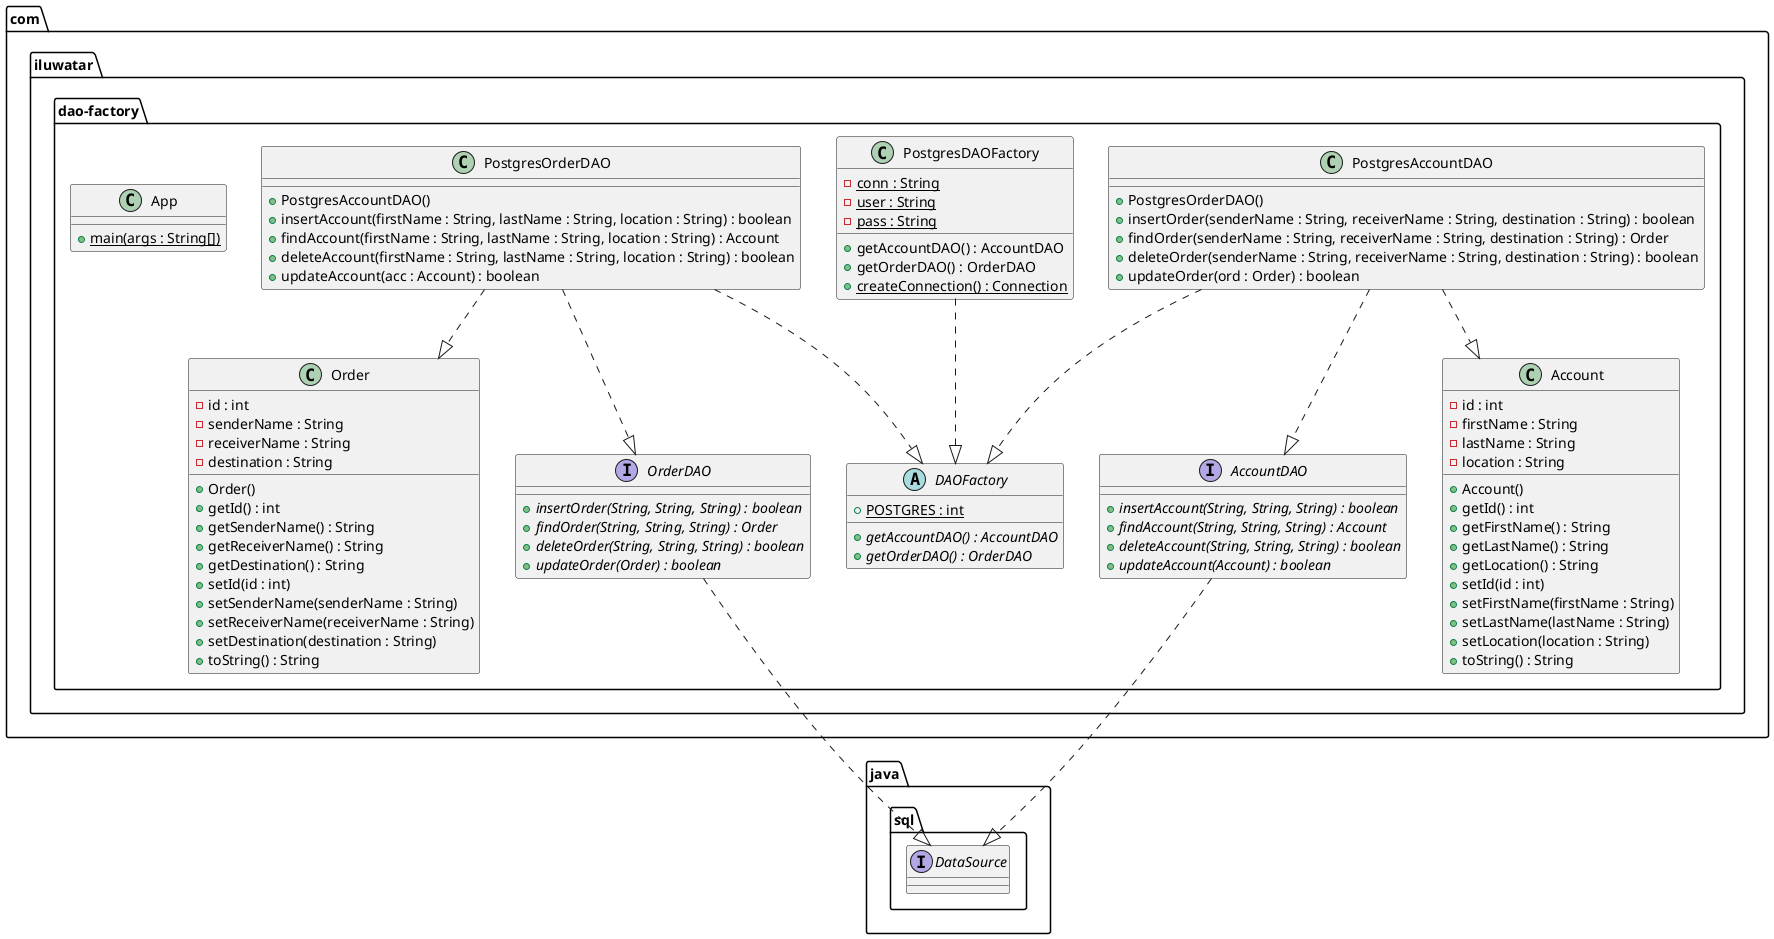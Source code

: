 @startuml
package com.iluwatar.dao-factory {
    class Account {
    - id : int
    - firstName : String
    - lastName : String
    - location : String
    + Account()
    + getId() : int
    + getFirstName() : String
    + getLastName() : String
    + getLocation() : String
    + setId(id : int)
    + setFirstName(firstName : String)
    + setLastName(lastName : String)
    + setLocation(location : String)
    + toString() : String
  }
  class Order {
    - id : int
    - senderName : String
    - receiverName : String
    - destination : String
    + Order()
    + getId() : int
    + getSenderName() : String
    + getReceiverName() : String
    + getDestination() : String
    + setId(id : int)
    + setSenderName(senderName : String)
    + setReceiverName(receiverName : String)
    + setDestination(destination : String)
    + toString() : String
  }
  interface AccountDAO {
    + insertAccount(String, String, String) : boolean {abstract}
    + findAccount(String, String, String) : Account {abstract}
    + deleteAccount(String, String, String) : boolean {abstract}
    + updateAccount(Account) : boolean {abstract}
  }
  interface OrderDAO {
    + insertOrder(String, String, String) : boolean {abstract}
    + findOrder(String, String, String) : Order {abstract}
    + deleteOrder(String, String, String) : boolean {abstract}
    + updateOrder(Order) : boolean {abstract}
  }
  abstract class DAOFactory {
    + POSTGRES : int {static}
    + getAccountDAO() : AccountDAO {abstract}
    + getOrderDAO() : OrderDAO {abstract}
  }
  class PostgresDAOFactory {
    - conn : String {static}
    - user : String {static}
    - pass : String {static}
    + getAccountDAO() : AccountDAO
    + getOrderDAO() : OrderDAO
    + createConnection() : Connection {static}
  }
  class PostgresAccountDAO {
    + PostgresOrderDAO()
    + insertOrder(senderName : String, receiverName : String, destination : String) : boolean
    + findOrder(senderName : String, receiverName : String, destination : String) : Order
    + deleteOrder(senderName : String, receiverName : String, destination : String) : boolean
    + updateOrder(ord : Order) : boolean
  }
  class PostgresOrderDAO {
    + PostgresAccountDAO()
    + insertAccount(firstName : String, lastName : String, location : String) : boolean
    + findAccount(firstName : String, lastName : String, location : String) : Account
    + deleteAccount(firstName : String, lastName : String, location : String) : boolean
    + updateAccount(acc : Account) : boolean
  }
  class App {
    + main(args : String[]) {static}
  }
}
package java.sql {
  interface DataSource {
  }
}
PostgresAccountDAO ..|> AccountDAO
PostgresOrderDAO ..|> OrderDAO
PostgresAccountDAO ..|> Account
PostgresOrderDAO ..|> Order
AccountDAO ..|> DataSource
OrderDAO ..|> DataSource
PostgresDAOFactory ..|> DAOFactory
PostgresAccountDAO ..|> DAOFactory
PostgresOrderDAO ..|> DAOFactory
@enduml